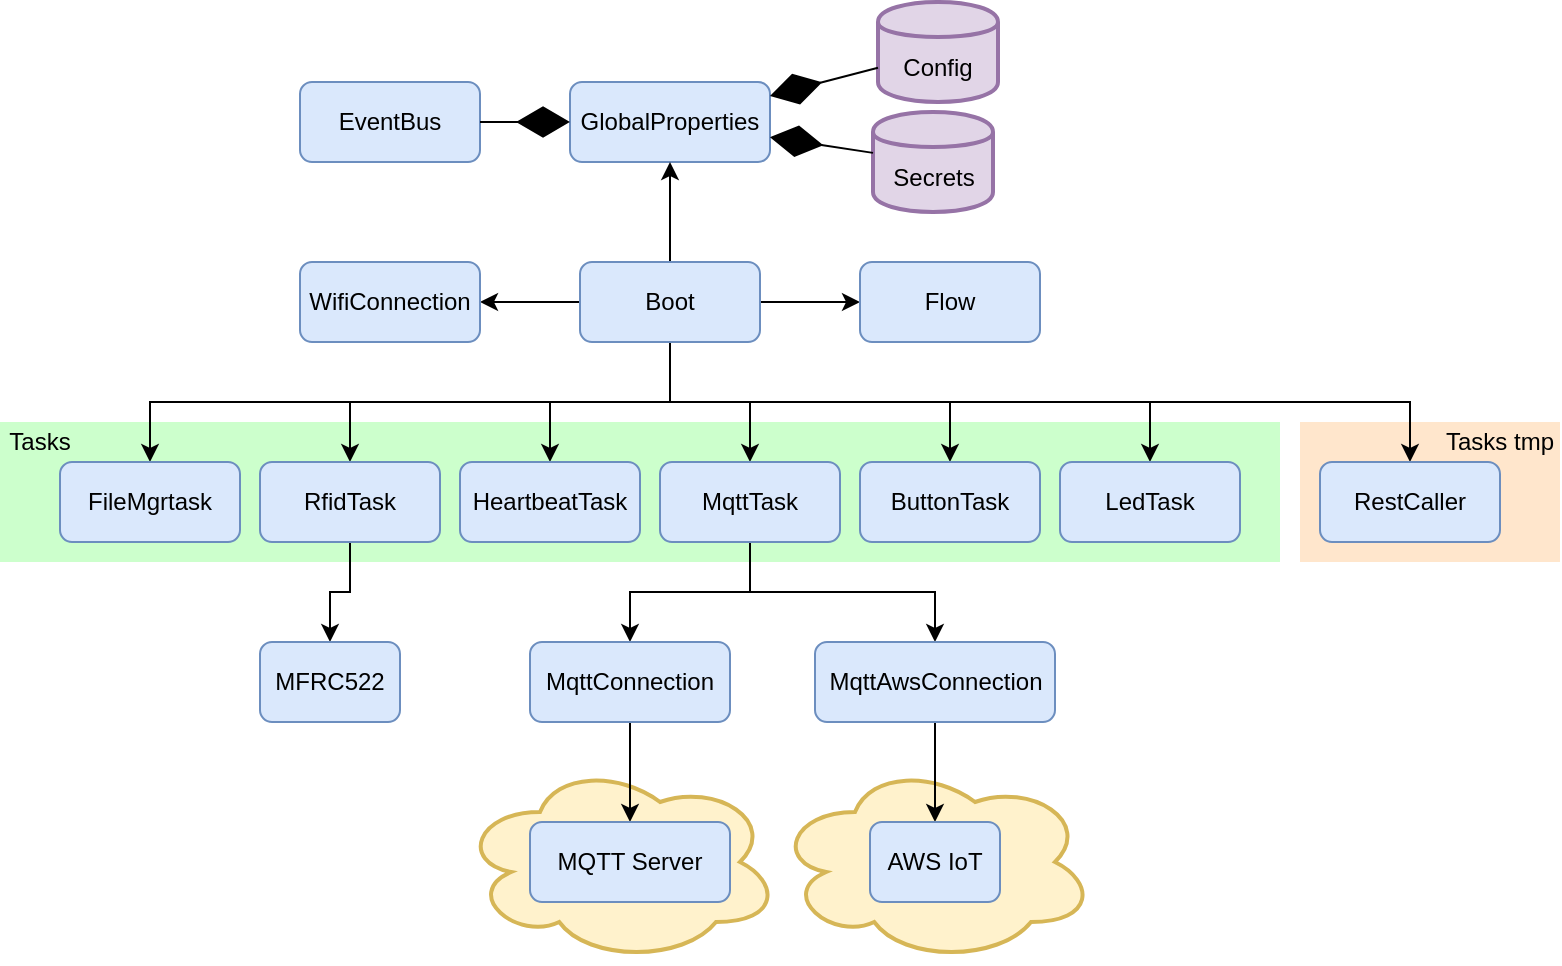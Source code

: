 <mxfile version="12.2.4" pages="1"><diagram id="9ZGphTBdlp2GHHIdH_-Z" name="Page-1"><mxGraphModel dx="950" dy="1112" grid="1" gridSize="10" guides="1" tooltips="1" connect="1" arrows="1" fold="1" page="1" pageScale="1" pageWidth="850" pageHeight="1100" math="0" shadow="0"><root><mxCell id="0"/><mxCell id="1" parent="0"/><mxCell id="39" value="" style="rounded=0;whiteSpace=wrap;html=1;strokeColor=none;strokeWidth=2;fillColor=#ffe6cc;" parent="1" vertex="1"><mxGeometry x="700" y="370" width="130" height="70" as="geometry"/></mxCell><mxCell id="36" value="" style="ellipse;shape=cloud;whiteSpace=wrap;html=1;strokeColor=#d6b656;strokeWidth=2;fillColor=#fff2cc;" parent="1" vertex="1"><mxGeometry x="437.5" y="540" width="160" height="100" as="geometry"/></mxCell><mxCell id="35" value="" style="ellipse;shape=cloud;whiteSpace=wrap;html=1;strokeColor=#d6b656;strokeWidth=2;fillColor=#fff2cc;" parent="1" vertex="1"><mxGeometry x="280" y="540" width="160" height="100" as="geometry"/></mxCell><mxCell id="17" value="" style="rounded=0;whiteSpace=wrap;html=1;strokeColor=none;strokeWidth=2;fillColor=#CCFFCC;" parent="1" vertex="1"><mxGeometry x="50" y="370" width="640" height="70" as="geometry"/></mxCell><mxCell id="2" value="EventBus" style="rounded=1;whiteSpace=wrap;html=1;fillColor=#dae8fc;strokeColor=#6c8ebf;" parent="1" vertex="1"><mxGeometry x="200" y="200" width="90" height="40" as="geometry"/></mxCell><mxCell id="3" value="GlobalProperties" style="rounded=1;whiteSpace=wrap;html=1;fillColor=#dae8fc;strokeColor=#6c8ebf;" parent="1" vertex="1"><mxGeometry x="335" y="200" width="100" height="40" as="geometry"/></mxCell><mxCell id="8" style="edgeStyle=orthogonalEdgeStyle;rounded=0;orthogonalLoop=1;jettySize=auto;html=1;" parent="1" source="4" target="3" edge="1"><mxGeometry relative="1" as="geometry"/></mxCell><mxCell id="9" style="edgeStyle=orthogonalEdgeStyle;rounded=0;orthogonalLoop=1;jettySize=auto;html=1;" parent="1" source="4" target="6" edge="1"><mxGeometry relative="1" as="geometry"/></mxCell><mxCell id="10" style="edgeStyle=orthogonalEdgeStyle;rounded=0;orthogonalLoop=1;jettySize=auto;html=1;" parent="1" source="4" target="5" edge="1"><mxGeometry relative="1" as="geometry"/></mxCell><mxCell id="19" style="edgeStyle=orthogonalEdgeStyle;rounded=0;orthogonalLoop=1;jettySize=auto;html=1;entryX=0.5;entryY=0;entryDx=0;entryDy=0;" parent="1" source="4" target="11" edge="1"><mxGeometry relative="1" as="geometry"/></mxCell><mxCell id="20" style="edgeStyle=orthogonalEdgeStyle;rounded=0;orthogonalLoop=1;jettySize=auto;html=1;exitX=0.5;exitY=1;exitDx=0;exitDy=0;" parent="1" source="4" target="14" edge="1"><mxGeometry relative="1" as="geometry"/></mxCell><mxCell id="21" style="edgeStyle=orthogonalEdgeStyle;rounded=0;orthogonalLoop=1;jettySize=auto;html=1;exitX=0.5;exitY=1;exitDx=0;exitDy=0;" parent="1" source="4" target="15" edge="1"><mxGeometry relative="1" as="geometry"/></mxCell><mxCell id="22" style="edgeStyle=orthogonalEdgeStyle;rounded=0;orthogonalLoop=1;jettySize=auto;html=1;exitX=0.5;exitY=1;exitDx=0;exitDy=0;" parent="1" source="4" target="12" edge="1"><mxGeometry relative="1" as="geometry"/></mxCell><mxCell id="23" style="edgeStyle=orthogonalEdgeStyle;rounded=0;orthogonalLoop=1;jettySize=auto;html=1;exitX=0.5;exitY=1;exitDx=0;exitDy=0;" parent="1" source="4" target="13" edge="1"><mxGeometry relative="1" as="geometry"/></mxCell><mxCell id="24" style="edgeStyle=orthogonalEdgeStyle;rounded=0;orthogonalLoop=1;jettySize=auto;html=1;exitX=0.5;exitY=1;exitDx=0;exitDy=0;" parent="1" source="4" target="16" edge="1"><mxGeometry relative="1" as="geometry"/></mxCell><mxCell id="38" style="edgeStyle=orthogonalEdgeStyle;rounded=0;orthogonalLoop=1;jettySize=auto;html=1;exitX=0.5;exitY=1;exitDx=0;exitDy=0;" parent="1" source="4" target="37" edge="1"><mxGeometry relative="1" as="geometry"/></mxCell><mxCell id="4" value="Boot" style="rounded=1;whiteSpace=wrap;html=1;fillColor=#dae8fc;strokeColor=#6c8ebf;" parent="1" vertex="1"><mxGeometry x="340" y="290" width="90" height="40" as="geometry"/></mxCell><mxCell id="5" value="WifiConnection" style="rounded=1;whiteSpace=wrap;html=1;fillColor=#dae8fc;strokeColor=#6c8ebf;" parent="1" vertex="1"><mxGeometry x="200" y="290" width="90" height="40" as="geometry"/></mxCell><mxCell id="6" value="Flow" style="rounded=1;whiteSpace=wrap;html=1;fillColor=#dae8fc;strokeColor=#6c8ebf;" parent="1" vertex="1"><mxGeometry x="480" y="290" width="90" height="40" as="geometry"/></mxCell><mxCell id="7" value="" style="endArrow=diamondThin;endFill=1;endSize=24;html=1;" parent="1" source="2" target="3" edge="1"><mxGeometry width="160" relative="1" as="geometry"><mxPoint x="200" y="350" as="sourcePoint"/><mxPoint x="360" y="350" as="targetPoint"/></mxGeometry></mxCell><mxCell id="11" value="HeartbeatTask" style="rounded=1;whiteSpace=wrap;html=1;fillColor=#dae8fc;strokeColor=#6c8ebf;" parent="1" vertex="1"><mxGeometry x="280" y="390" width="90" height="40" as="geometry"/></mxCell><mxCell id="29" style="edgeStyle=orthogonalEdgeStyle;rounded=0;orthogonalLoop=1;jettySize=auto;html=1;entryX=0.5;entryY=0;entryDx=0;entryDy=0;" parent="1" source="12" target="26" edge="1"><mxGeometry relative="1" as="geometry"/></mxCell><mxCell id="30" style="edgeStyle=orthogonalEdgeStyle;rounded=0;orthogonalLoop=1;jettySize=auto;html=1;exitX=0.5;exitY=1;exitDx=0;exitDy=0;" parent="1" source="12" target="27" edge="1"><mxGeometry relative="1" as="geometry"/></mxCell><mxCell id="12" value="MqttTask" style="rounded=1;whiteSpace=wrap;html=1;fillColor=#dae8fc;strokeColor=#6c8ebf;" parent="1" vertex="1"><mxGeometry x="380" y="390" width="90" height="40" as="geometry"/></mxCell><mxCell id="28" style="edgeStyle=orthogonalEdgeStyle;rounded=0;orthogonalLoop=1;jettySize=auto;html=1;" parent="1" source="13" target="25" edge="1"><mxGeometry relative="1" as="geometry"/></mxCell><mxCell id="13" value="RfidTask" style="rounded=1;whiteSpace=wrap;html=1;fillColor=#dae8fc;strokeColor=#6c8ebf;" parent="1" vertex="1"><mxGeometry x="180" y="390" width="90" height="40" as="geometry"/></mxCell><mxCell id="14" value="ButtonTask" style="rounded=1;whiteSpace=wrap;html=1;fillColor=#dae8fc;strokeColor=#6c8ebf;" parent="1" vertex="1"><mxGeometry x="480" y="390" width="90" height="40" as="geometry"/></mxCell><mxCell id="15" value="LedTask" style="rounded=1;whiteSpace=wrap;html=1;fillColor=#dae8fc;strokeColor=#6c8ebf;" parent="1" vertex="1"><mxGeometry x="580" y="390" width="90" height="40" as="geometry"/></mxCell><mxCell id="16" value="FileMgrtask" style="rounded=1;whiteSpace=wrap;html=1;fillColor=#dae8fc;strokeColor=#6c8ebf;" parent="1" vertex="1"><mxGeometry x="80" y="390" width="90" height="40" as="geometry"/></mxCell><mxCell id="25" value="MFRC522" style="rounded=1;whiteSpace=wrap;html=1;fillColor=#dae8fc;strokeColor=#6c8ebf;" parent="1" vertex="1"><mxGeometry x="180" y="480" width="70" height="40" as="geometry"/></mxCell><mxCell id="33" style="edgeStyle=orthogonalEdgeStyle;rounded=0;orthogonalLoop=1;jettySize=auto;html=1;entryX=0.5;entryY=0;entryDx=0;entryDy=0;" parent="1" source="26" target="31" edge="1"><mxGeometry relative="1" as="geometry"/></mxCell><mxCell id="26" value="MqttConnection" style="rounded=1;whiteSpace=wrap;html=1;fillColor=#dae8fc;strokeColor=#6c8ebf;" parent="1" vertex="1"><mxGeometry x="315" y="480" width="100" height="40" as="geometry"/></mxCell><mxCell id="34" style="edgeStyle=orthogonalEdgeStyle;rounded=0;orthogonalLoop=1;jettySize=auto;html=1;" parent="1" source="27" target="32" edge="1"><mxGeometry relative="1" as="geometry"/></mxCell><mxCell id="27" value="MqttAwsConnection" style="rounded=1;whiteSpace=wrap;html=1;fillColor=#dae8fc;strokeColor=#6c8ebf;" parent="1" vertex="1"><mxGeometry x="457.5" y="480" width="120" height="40" as="geometry"/></mxCell><mxCell id="31" value="MQTT Server" style="rounded=1;whiteSpace=wrap;html=1;fillColor=#dae8fc;strokeColor=#6c8ebf;" parent="1" vertex="1"><mxGeometry x="315" y="570" width="100" height="40" as="geometry"/></mxCell><mxCell id="32" value="AWS IoT" style="rounded=1;whiteSpace=wrap;html=1;fillColor=#dae8fc;strokeColor=#6c8ebf;" parent="1" vertex="1"><mxGeometry x="485" y="570" width="65" height="40" as="geometry"/></mxCell><mxCell id="37" value="RestCaller" style="rounded=1;whiteSpace=wrap;html=1;fillColor=#dae8fc;strokeColor=#6c8ebf;" parent="1" vertex="1"><mxGeometry x="710" y="390" width="90" height="40" as="geometry"/></mxCell><mxCell id="40" value="Secrets" style="shape=cylinder;whiteSpace=wrap;html=1;boundedLbl=1;backgroundOutline=1;strokeColor=#9673a6;strokeWidth=2;fillColor=#e1d5e7;" parent="1" vertex="1"><mxGeometry x="486.5" y="215" width="60" height="50" as="geometry"/></mxCell><mxCell id="41" value="Config" style="shape=cylinder;whiteSpace=wrap;html=1;boundedLbl=1;backgroundOutline=1;strokeColor=#9673a6;strokeWidth=2;fillColor=#e1d5e7;" parent="1" vertex="1"><mxGeometry x="489" y="160" width="60" height="50" as="geometry"/></mxCell><mxCell id="42" value="" style="endArrow=diamondThin;endFill=1;endSize=24;html=1;" parent="1" source="41" target="3" edge="1"><mxGeometry width="160" relative="1" as="geometry"><mxPoint x="300" y="230" as="sourcePoint"/><mxPoint x="345" y="230" as="targetPoint"/></mxGeometry></mxCell><mxCell id="43" value="" style="endArrow=diamondThin;endFill=1;endSize=24;html=1;" parent="1" source="40" target="3" edge="1"><mxGeometry width="160" relative="1" as="geometry"><mxPoint x="497.5" y="187.453" as="sourcePoint"/><mxPoint x="443.182" y="210" as="targetPoint"/></mxGeometry></mxCell><mxCell id="44" value="Tasks" style="text;html=1;strokeColor=none;fillColor=none;align=center;verticalAlign=middle;whiteSpace=wrap;rounded=0;" parent="1" vertex="1"><mxGeometry x="50" y="370" width="40" height="20" as="geometry"/></mxCell><mxCell id="45" value="Tasks tmp" style="text;html=1;strokeColor=none;fillColor=none;align=center;verticalAlign=middle;whiteSpace=wrap;rounded=0;" parent="1" vertex="1"><mxGeometry x="770" y="370" width="60" height="20" as="geometry"/></mxCell></root></mxGraphModel></diagram></mxfile>